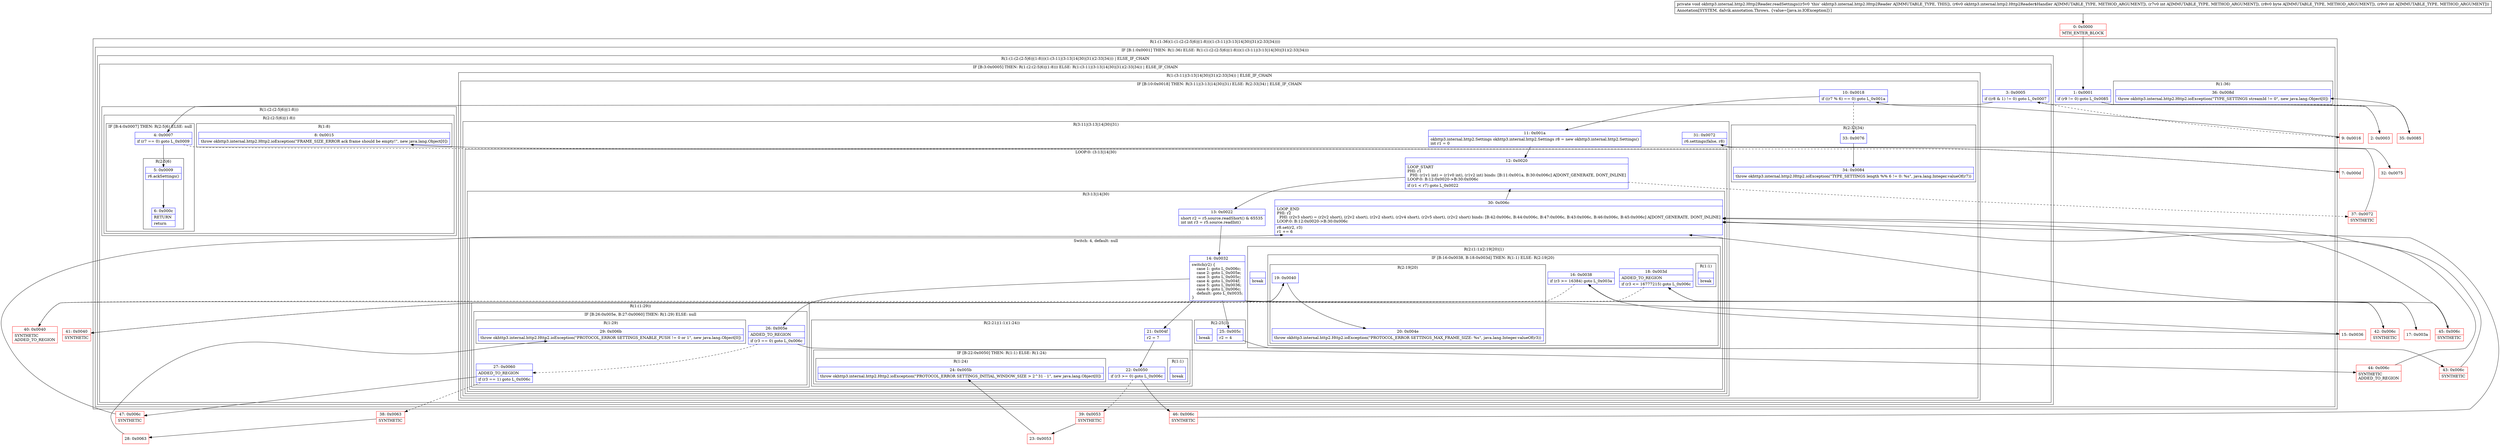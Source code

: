 digraph "CFG forokhttp3.internal.http2.Http2Reader.readSettings(Lokhttp3\/internal\/http2\/Http2Reader$Handler;IBI)V" {
subgraph cluster_Region_1315199856 {
label = "R(1:(1:36)(1:(1:(2:(2:5|6)|(1:8)))(1:(3:11|(3:13|14|30)|31)(2:33|34))))";
node [shape=record,color=blue];
subgraph cluster_IfRegion_1248613832 {
label = "IF [B:1:0x0001] THEN: R(1:36) ELSE: R(1:(1:(2:(2:5|6)|(1:8)))(1:(3:11|(3:13|14|30)|31)(2:33|34)))";
node [shape=record,color=blue];
Node_1 [shape=record,label="{1\:\ 0x0001|if (r9 != 0) goto L_0x0085\l}"];
subgraph cluster_Region_729186087 {
label = "R(1:36)";
node [shape=record,color=blue];
Node_36 [shape=record,label="{36\:\ 0x008d|throw okhttp3.internal.http2.Http2.ioException(\"TYPE_SETTINGS streamId != 0\", new java.lang.Object[0])\l}"];
}
subgraph cluster_Region_1098252052 {
label = "R(1:(1:(2:(2:5|6)|(1:8)))(1:(3:11|(3:13|14|30)|31)(2:33|34))) | ELSE_IF_CHAIN\l";
node [shape=record,color=blue];
subgraph cluster_IfRegion_757502865 {
label = "IF [B:3:0x0005] THEN: R(1:(2:(2:5|6)|(1:8))) ELSE: R(1:(3:11|(3:13|14|30)|31)(2:33|34)) | ELSE_IF_CHAIN\l";
node [shape=record,color=blue];
Node_3 [shape=record,label="{3\:\ 0x0005|if ((r8 & 1) != 0) goto L_0x0007\l}"];
subgraph cluster_Region_88887784 {
label = "R(1:(2:(2:5|6)|(1:8)))";
node [shape=record,color=blue];
subgraph cluster_Region_492542241 {
label = "R(2:(2:5|6)|(1:8))";
node [shape=record,color=blue];
subgraph cluster_IfRegion_1933072577 {
label = "IF [B:4:0x0007] THEN: R(2:5|6) ELSE: null";
node [shape=record,color=blue];
Node_4 [shape=record,label="{4\:\ 0x0007|if (r7 == 0) goto L_0x0009\l}"];
subgraph cluster_Region_1780217644 {
label = "R(2:5|6)";
node [shape=record,color=blue];
Node_5 [shape=record,label="{5\:\ 0x0009|r6.ackSettings()\l}"];
Node_6 [shape=record,label="{6\:\ 0x000c|RETURN\l|return\l}"];
}
}
subgraph cluster_Region_230635670 {
label = "R(1:8)";
node [shape=record,color=blue];
Node_8 [shape=record,label="{8\:\ 0x0015|throw okhttp3.internal.http2.Http2.ioException(\"FRAME_SIZE_ERROR ack frame should be empty!\", new java.lang.Object[0])\l}"];
}
}
}
subgraph cluster_Region_1282157201 {
label = "R(1:(3:11|(3:13|14|30)|31)(2:33|34)) | ELSE_IF_CHAIN\l";
node [shape=record,color=blue];
subgraph cluster_IfRegion_2099486093 {
label = "IF [B:10:0x0018] THEN: R(3:11|(3:13|14|30)|31) ELSE: R(2:33|34) | ELSE_IF_CHAIN\l";
node [shape=record,color=blue];
Node_10 [shape=record,label="{10\:\ 0x0018|if ((r7 % 6) == 0) goto L_0x001a\l}"];
subgraph cluster_Region_2000202348 {
label = "R(3:11|(3:13|14|30)|31)";
node [shape=record,color=blue];
Node_11 [shape=record,label="{11\:\ 0x001a|okhttp3.internal.http2.Settings okhttp3.internal.http2.Settings r8 = new okhttp3.internal.http2.Settings()\lint r1 = 0\l}"];
subgraph cluster_LoopRegion_1557363985 {
label = "LOOP:0: (3:13|14|30)";
node [shape=record,color=blue];
Node_12 [shape=record,label="{12\:\ 0x0020|LOOP_START\lPHI: r1 \l  PHI: (r1v1 int) = (r1v0 int), (r1v2 int) binds: [B:11:0x001a, B:30:0x006c] A[DONT_GENERATE, DONT_INLINE]\lLOOP:0: B:12:0x0020\-\>B:30:0x006c\l|if (r1 \< r7) goto L_0x0022\l}"];
subgraph cluster_Region_732260749 {
label = "R(3:13|14|30)";
node [shape=record,color=blue];
Node_13 [shape=record,label="{13\:\ 0x0022|short r2 = r5.source.readShort() & 65535\lint int r3 = r5.source.readInt()\l}"];
subgraph cluster_SwitchRegion_1258377172 {
label = "Switch: 4, default: null";
node [shape=record,color=blue];
Node_14 [shape=record,label="{14\:\ 0x0032|switch(r2) \{\l    case 1: goto L_0x006c;\l    case 2: goto L_0x005e;\l    case 3: goto L_0x005c;\l    case 4: goto L_0x004f;\l    case 5: goto L_0x0036;\l    case 6: goto L_0x006c;\l    default: goto L_0x0035;\l\}\l}"];
subgraph cluster_Region_1219798930 {
label = "R(1:(1:29))";
node [shape=record,color=blue];
subgraph cluster_IfRegion_217942096 {
label = "IF [B:26:0x005e, B:27:0x0060] THEN: R(1:29) ELSE: null";
node [shape=record,color=blue];
Node_26 [shape=record,label="{26\:\ 0x005e|ADDED_TO_REGION\l|if (r3 == 0) goto L_0x006c\l}"];
Node_27 [shape=record,label="{27\:\ 0x0060|ADDED_TO_REGION\l|if (r3 == 1) goto L_0x006c\l}"];
subgraph cluster_Region_1018912154 {
label = "R(1:29)";
node [shape=record,color=blue];
Node_29 [shape=record,label="{29\:\ 0x006b|throw okhttp3.internal.http2.Http2.ioException(\"PROTOCOL_ERROR SETTINGS_ENABLE_PUSH != 0 or 1\", new java.lang.Object[0])\l}"];
}
}
}
subgraph cluster_Region_2033254581 {
label = "R(2:25|1)";
node [shape=record,color=blue];
Node_25 [shape=record,label="{25\:\ 0x005c|r2 = 4\l}"];
Node_InsnContainer_288276542 [shape=record,label="{|break\l}"];
}
subgraph cluster_Region_1265155637 {
label = "R(2:21|(1:1)(1:24))";
node [shape=record,color=blue];
Node_21 [shape=record,label="{21\:\ 0x004f|r2 = 7\l}"];
subgraph cluster_IfRegion_2109212114 {
label = "IF [B:22:0x0050] THEN: R(1:1) ELSE: R(1:24)";
node [shape=record,color=blue];
Node_22 [shape=record,label="{22\:\ 0x0050|if (r3 \>= 0) goto L_0x006c\l}"];
subgraph cluster_Region_1887496291 {
label = "R(1:1)";
node [shape=record,color=blue];
Node_InsnContainer_501565910 [shape=record,label="{|break\l}"];
}
subgraph cluster_Region_2069139581 {
label = "R(1:24)";
node [shape=record,color=blue];
Node_24 [shape=record,label="{24\:\ 0x005b|throw okhttp3.internal.http2.Http2.ioException(\"PROTOCOL_ERROR SETTINGS_INITIAL_WINDOW_SIZE \> 2^31 \- 1\", new java.lang.Object[0])\l}"];
}
}
}
subgraph cluster_Region_480022553 {
label = "R(2:(1:1)(2:19|20)|1)";
node [shape=record,color=blue];
subgraph cluster_IfRegion_1940886854 {
label = "IF [B:16:0x0038, B:18:0x003d] THEN: R(1:1) ELSE: R(2:19|20)";
node [shape=record,color=blue];
Node_16 [shape=record,label="{16\:\ 0x0038|if (r3 \>= 16384) goto L_0x003a\l}"];
Node_18 [shape=record,label="{18\:\ 0x003d|ADDED_TO_REGION\l|if (r3 \<= 16777215) goto L_0x006c\l}"];
subgraph cluster_Region_1806213145 {
label = "R(1:1)";
node [shape=record,color=blue];
Node_InsnContainer_1546972995 [shape=record,label="{|break\l}"];
}
subgraph cluster_Region_848366344 {
label = "R(2:19|20)";
node [shape=record,color=blue];
Node_19 [shape=record,label="{19\:\ 0x0040}"];
Node_20 [shape=record,label="{20\:\ 0x004e|throw okhttp3.internal.http2.Http2.ioException(\"PROTOCOL_ERROR SETTINGS_MAX_FRAME_SIZE: %s\", java.lang.Integer.valueOf(r3))\l}"];
}
}
Node_InsnContainer_62675904 [shape=record,label="{|break\l}"];
}
}
Node_30 [shape=record,label="{30\:\ 0x006c|LOOP_END\lPHI: r2 \l  PHI: (r2v3 short) = (r2v2 short), (r2v2 short), (r2v2 short), (r2v4 short), (r2v5 short), (r2v2 short) binds: [B:42:0x006c, B:44:0x006c, B:47:0x006c, B:43:0x006c, B:46:0x006c, B:45:0x006c] A[DONT_GENERATE, DONT_INLINE]\lLOOP:0: B:12:0x0020\-\>B:30:0x006c\l|r8.set(r2, r3)\lr1 += 6\l}"];
}
}
Node_31 [shape=record,label="{31\:\ 0x0072|r6.settings(false, r8)\l}"];
}
subgraph cluster_Region_2069368822 {
label = "R(2:33|34)";
node [shape=record,color=blue];
Node_33 [shape=record,label="{33\:\ 0x0076}"];
Node_34 [shape=record,label="{34\:\ 0x0084|throw okhttp3.internal.http2.Http2.ioException(\"TYPE_SETTINGS length %% 6 != 0: %s\", java.lang.Integer.valueOf(r7))\l}"];
}
}
}
}
}
}
}
Node_0 [shape=record,color=red,label="{0\:\ 0x0000|MTH_ENTER_BLOCK\l}"];
Node_2 [shape=record,color=red,label="{2\:\ 0x0003}"];
Node_7 [shape=record,color=red,label="{7\:\ 0x000d}"];
Node_9 [shape=record,color=red,label="{9\:\ 0x0016}"];
Node_15 [shape=record,color=red,label="{15\:\ 0x0036}"];
Node_17 [shape=record,color=red,label="{17\:\ 0x003a}"];
Node_23 [shape=record,color=red,label="{23\:\ 0x0053}"];
Node_28 [shape=record,color=red,label="{28\:\ 0x0063}"];
Node_32 [shape=record,color=red,label="{32\:\ 0x0075}"];
Node_35 [shape=record,color=red,label="{35\:\ 0x0085}"];
Node_37 [shape=record,color=red,label="{37\:\ 0x0072|SYNTHETIC\l}"];
Node_38 [shape=record,color=red,label="{38\:\ 0x0063|SYNTHETIC\l}"];
Node_39 [shape=record,color=red,label="{39\:\ 0x0053|SYNTHETIC\l}"];
Node_40 [shape=record,color=red,label="{40\:\ 0x0040|SYNTHETIC\lADDED_TO_REGION\l}"];
Node_41 [shape=record,color=red,label="{41\:\ 0x0040|SYNTHETIC\l}"];
Node_42 [shape=record,color=red,label="{42\:\ 0x006c|SYNTHETIC\l}"];
Node_43 [shape=record,color=red,label="{43\:\ 0x006c|SYNTHETIC\l}"];
Node_44 [shape=record,color=red,label="{44\:\ 0x006c|SYNTHETIC\lADDED_TO_REGION\l}"];
Node_45 [shape=record,color=red,label="{45\:\ 0x006c|SYNTHETIC\l}"];
Node_46 [shape=record,color=red,label="{46\:\ 0x006c|SYNTHETIC\l}"];
Node_47 [shape=record,color=red,label="{47\:\ 0x006c|SYNTHETIC\l}"];
MethodNode[shape=record,label="{private void okhttp3.internal.http2.Http2Reader.readSettings((r5v0 'this' okhttp3.internal.http2.Http2Reader A[IMMUTABLE_TYPE, THIS]), (r6v0 okhttp3.internal.http2.Http2Reader$Handler A[IMMUTABLE_TYPE, METHOD_ARGUMENT]), (r7v0 int A[IMMUTABLE_TYPE, METHOD_ARGUMENT]), (r8v0 byte A[IMMUTABLE_TYPE, METHOD_ARGUMENT]), (r9v0 int A[IMMUTABLE_TYPE, METHOD_ARGUMENT]))  | Annotation[SYSTEM, dalvik.annotation.Throws, \{value=[java.io.IOException]\}]\l}"];
MethodNode -> Node_0;
Node_1 -> Node_2[style=dashed];
Node_1 -> Node_35;
Node_3 -> Node_4;
Node_3 -> Node_9[style=dashed];
Node_4 -> Node_5;
Node_4 -> Node_7[style=dashed];
Node_5 -> Node_6;
Node_10 -> Node_11;
Node_10 -> Node_33[style=dashed];
Node_11 -> Node_12;
Node_12 -> Node_13;
Node_12 -> Node_37[style=dashed];
Node_13 -> Node_14;
Node_14 -> Node_15;
Node_14 -> Node_21;
Node_14 -> Node_25;
Node_14 -> Node_26;
Node_14 -> Node_42;
Node_26 -> Node_27[style=dashed];
Node_26 -> Node_44;
Node_27 -> Node_38[style=dashed];
Node_27 -> Node_47;
Node_25 -> Node_43;
Node_21 -> Node_22;
Node_22 -> Node_39[style=dashed];
Node_22 -> Node_46;
Node_16 -> Node_17;
Node_16 -> Node_40[style=dashed];
Node_18 -> Node_41[style=dashed];
Node_18 -> Node_45;
Node_19 -> Node_20;
Node_30 -> Node_12;
Node_31 -> Node_32;
Node_33 -> Node_34;
Node_0 -> Node_1;
Node_2 -> Node_3;
Node_7 -> Node_8;
Node_9 -> Node_10;
Node_15 -> Node_16;
Node_17 -> Node_18;
Node_23 -> Node_24;
Node_28 -> Node_29;
Node_35 -> Node_36;
Node_37 -> Node_31;
Node_38 -> Node_28;
Node_39 -> Node_23;
Node_40 -> Node_19;
Node_41 -> Node_19;
Node_42 -> Node_30;
Node_43 -> Node_30;
Node_44 -> Node_30;
Node_45 -> Node_30;
Node_46 -> Node_30;
Node_47 -> Node_30;
}

